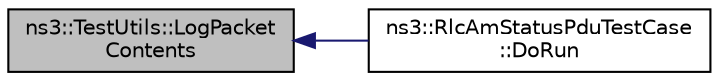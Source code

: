 digraph "ns3::TestUtils::LogPacketContents"
{
  edge [fontname="Helvetica",fontsize="10",labelfontname="Helvetica",labelfontsize="10"];
  node [fontname="Helvetica",fontsize="10",shape=record];
  rankdir="LR";
  Node1 [label="ns3::TestUtils::LogPacket\lContents",height=0.2,width=0.4,color="black", fillcolor="grey75", style="filled", fontcolor="black"];
  Node1 -> Node2 [dir="back",color="midnightblue",fontsize="10",style="solid"];
  Node2 [label="ns3::RlcAmStatusPduTestCase\l::DoRun",height=0.2,width=0.4,color="black", fillcolor="white", style="filled",URL="$d8/d66/classns3_1_1RlcAmStatusPduTestCase.html#ac6a572fa12ff05e75c447431fcbc3f38",tooltip="Implementation to actually run this TestCase. "];
}
